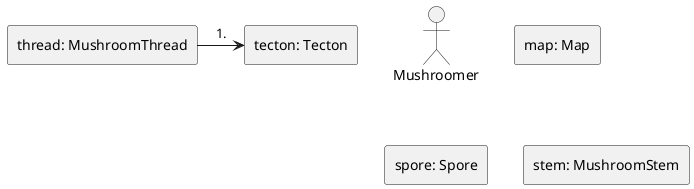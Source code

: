 
@startuml Levels up stem
skinparam linestyle ortho
actor Mushroomer
rectangle "map: Map" as 1
rectangle "tecton: Tecton" as 2.1
rectangle "thread: MushroomThread" as 3
rectangle "spore: Spore" as 4
rectangle "stem: MushroomStem" as 5

3 -right-> 2.1: 1. 

@enduml